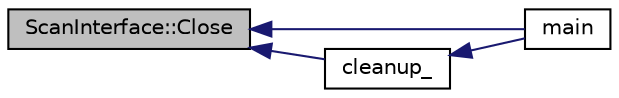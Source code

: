 digraph "ScanInterface::Close"
{
  edge [fontname="Helvetica",fontsize="10",labelfontname="Helvetica",labelfontsize="10"];
  node [fontname="Helvetica",fontsize="10",shape=record];
  rankdir="LR";
  Node1 [label="ScanInterface::Close",height=0.2,width=0.4,color="black", fillcolor="grey75", style="filled", fontcolor="black"];
  Node1 -> Node2 [dir="back",color="midnightblue",fontsize="10",style="solid",fontname="Helvetica"];
  Node2 [label="main",height=0.2,width=0.4,color="black", fillcolor="white", style="filled",URL="$d9/d0e/event_reader_8cpp.html#a0ddf1224851353fc92bfbff6f499fa97"];
  Node1 -> Node3 [dir="back",color="midnightblue",fontsize="10",style="solid",fontname="Helvetica"];
  Node3 [label="cleanup_",height=0.2,width=0.4,color="black", fillcolor="white", style="filled",URL="$d1/dd5/utkscanor_8cpp.html#ae3c5fd76d5f5264e28ad6fca64e90de5",tooltip="Catch the exit call from scanor and clean up c++ objects CRT. "];
  Node3 -> Node2 [dir="back",color="midnightblue",fontsize="10",style="solid",fontname="Helvetica"];
}
